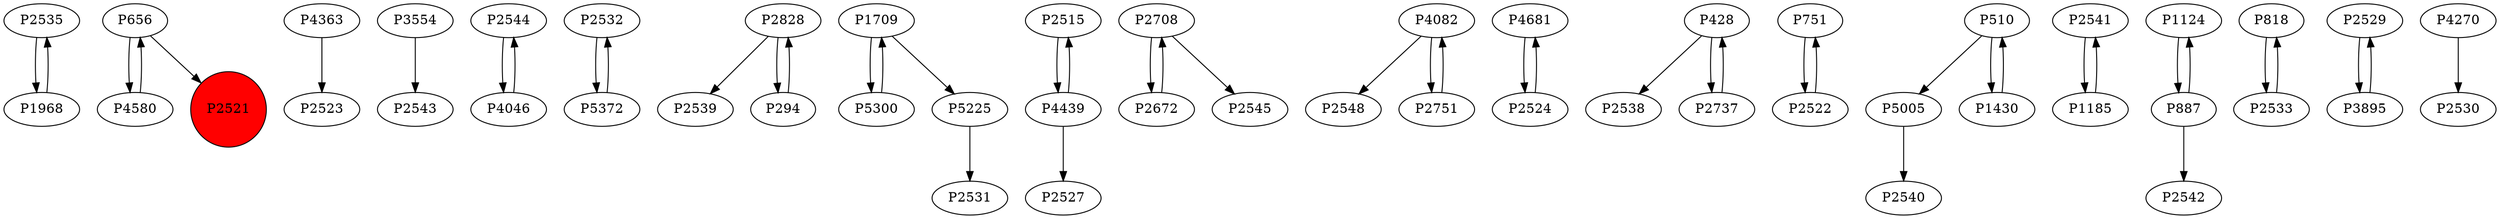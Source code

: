 digraph {
	P2535 -> P1968
	P656 -> P4580
	P4363 -> P2523
	P3554 -> P2543
	P2544 -> P4046
	P2532 -> P5372
	P4046 -> P2544
	P2828 -> P2539
	P1968 -> P2535
	P1709 -> P5300
	P2515 -> P4439
	P2708 -> P2672
	P4082 -> P2548
	P4681 -> P2524
	P428 -> P2538
	P751 -> P2522
	P2522 -> P751
	P4439 -> P2515
	P510 -> P5005
	P2541 -> P1185
	P5225 -> P2531
	P2708 -> P2545
	P428 -> P2737
	P4082 -> P2751
	P1124 -> P887
	P887 -> P2542
	P818 -> P2533
	P4580 -> P656
	P5372 -> P2532
	P2672 -> P2708
	P2737 -> P428
	P2533 -> P818
	P4439 -> P2527
	P2529 -> P3895
	P5005 -> P2540
	P294 -> P2828
	P2751 -> P4082
	P656 -> P2521
	P1709 -> P5225
	P887 -> P1124
	P4270 -> P2530
	P2828 -> P294
	P510 -> P1430
	P2524 -> P4681
	P1430 -> P510
	P1185 -> P2541
	P5300 -> P1709
	P3895 -> P2529
	P2521 [shape=circle]
	P2521 [style=filled]
	P2521 [fillcolor=red]
}